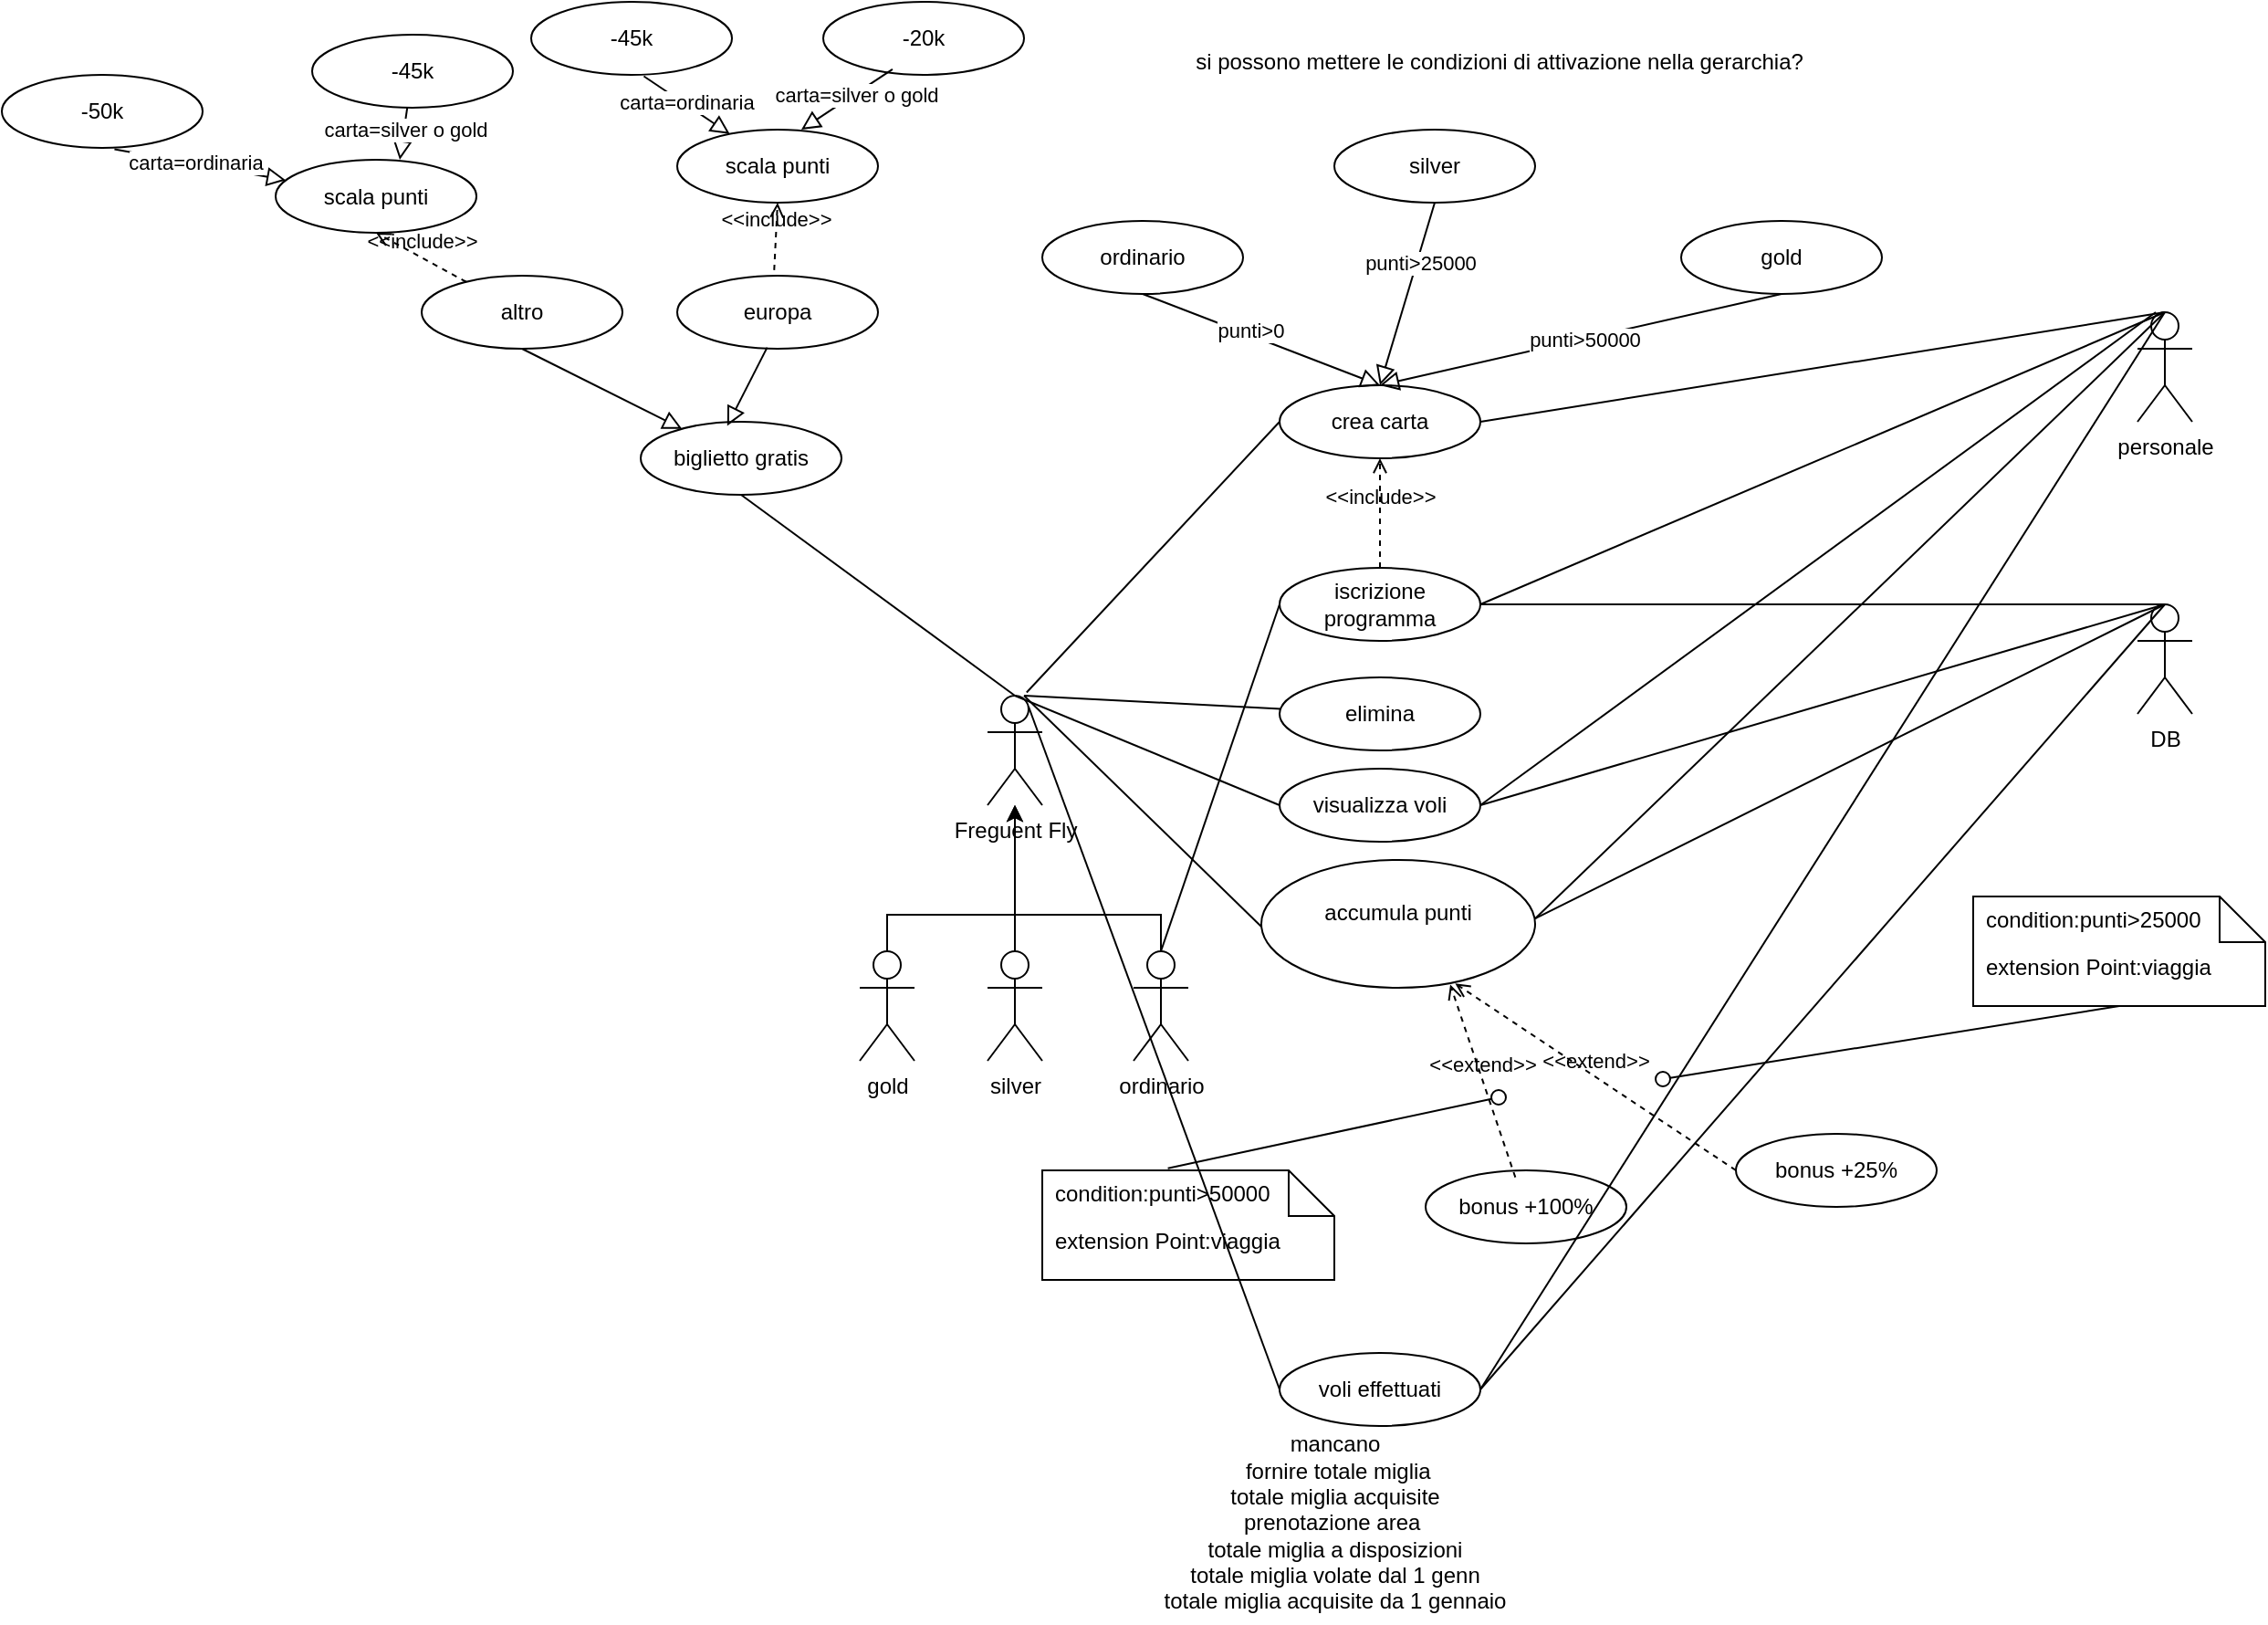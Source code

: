 <mxfile version="25.0.1" pages="2">
  <diagram id="gjxFihBUtJ-vOZ_F5De4" name="Pagina-1">
    <mxGraphModel dx="2796" dy="973" grid="1" gridSize="10" guides="1" tooltips="1" connect="1" arrows="1" fold="1" page="1" pageScale="1" pageWidth="827" pageHeight="1169" math="0" shadow="0">
      <root>
        <mxCell id="0" />
        <mxCell id="1" parent="0" />
        <mxCell id="qlaNP4QB0QQA5OWCbkRz-1" value="personale" style="shape=umlActor;verticalLabelPosition=bottom;verticalAlign=top;html=1;" vertex="1" parent="1">
          <mxGeometry x="680" y="170" width="30" height="60" as="geometry" />
        </mxCell>
        <mxCell id="qlaNP4QB0QQA5OWCbkRz-6" value="Freguent Fly" style="shape=umlActor;verticalLabelPosition=bottom;verticalAlign=top;html=1;" vertex="1" parent="1">
          <mxGeometry x="50" y="380" width="30" height="60" as="geometry" />
        </mxCell>
        <mxCell id="qlaNP4QB0QQA5OWCbkRz-7" value="DB" style="shape=umlActor;verticalLabelPosition=bottom;verticalAlign=top;html=1;" vertex="1" parent="1">
          <mxGeometry x="680" y="330" width="30" height="60" as="geometry" />
        </mxCell>
        <mxCell id="qlaNP4QB0QQA5OWCbkRz-9" value="gold" style="shape=umlActor;verticalLabelPosition=bottom;verticalAlign=top;html=1;" vertex="1" parent="1">
          <mxGeometry x="-20" y="520" width="30" height="60" as="geometry" />
        </mxCell>
        <mxCell id="qlaNP4QB0QQA5OWCbkRz-13" style="edgeStyle=orthogonalEdgeStyle;rounded=0;orthogonalLoop=1;jettySize=auto;html=1;exitX=0.5;exitY=0;exitDx=0;exitDy=0;exitPerimeter=0;" edge="1" parent="1" source="qlaNP4QB0QQA5OWCbkRz-10" target="qlaNP4QB0QQA5OWCbkRz-6">
          <mxGeometry relative="1" as="geometry">
            <Array as="points">
              <mxPoint x="65" y="500" />
              <mxPoint x="65" y="500" />
            </Array>
          </mxGeometry>
        </mxCell>
        <mxCell id="qlaNP4QB0QQA5OWCbkRz-10" value="silver" style="shape=umlActor;verticalLabelPosition=bottom;verticalAlign=top;html=1;" vertex="1" parent="1">
          <mxGeometry x="50" y="520" width="30" height="60" as="geometry" />
        </mxCell>
        <mxCell id="qlaNP4QB0QQA5OWCbkRz-14" style="edgeStyle=orthogonalEdgeStyle;rounded=0;orthogonalLoop=1;jettySize=auto;html=1;exitX=0.5;exitY=0;exitDx=0;exitDy=0;exitPerimeter=0;" edge="1" parent="1" source="qlaNP4QB0QQA5OWCbkRz-11" target="qlaNP4QB0QQA5OWCbkRz-6">
          <mxGeometry relative="1" as="geometry">
            <Array as="points">
              <mxPoint x="145" y="500" />
              <mxPoint x="65" y="500" />
            </Array>
          </mxGeometry>
        </mxCell>
        <mxCell id="qlaNP4QB0QQA5OWCbkRz-11" value="ordinario" style="shape=umlActor;verticalLabelPosition=bottom;verticalAlign=top;html=1;" vertex="1" parent="1">
          <mxGeometry x="130" y="520" width="30" height="60" as="geometry" />
        </mxCell>
        <mxCell id="qlaNP4QB0QQA5OWCbkRz-15" value="iscrizione programma" style="ellipse;html=1;whiteSpace=wrap;" vertex="1" parent="1">
          <mxGeometry x="210" y="310" width="110" height="40" as="geometry" />
        </mxCell>
        <mxCell id="qlaNP4QB0QQA5OWCbkRz-17" style="edgeStyle=orthogonalEdgeStyle;rounded=0;orthogonalLoop=1;jettySize=auto;html=1;exitX=0.5;exitY=0;exitDx=0;exitDy=0;exitPerimeter=0;" edge="1" parent="1" source="qlaNP4QB0QQA5OWCbkRz-9">
          <mxGeometry relative="1" as="geometry">
            <mxPoint x="65" y="440" as="targetPoint" />
            <Array as="points">
              <mxPoint x="-5" y="500" />
              <mxPoint x="65" y="500" />
            </Array>
          </mxGeometry>
        </mxCell>
        <mxCell id="qlaNP4QB0QQA5OWCbkRz-19" value="" style="endArrow=none;html=1;endSize=12;startArrow=none;startSize=14;startFill=0;align=center;verticalAlign=bottom;endFill=0;rounded=0;exitX=0.5;exitY=0;exitDx=0;exitDy=0;exitPerimeter=0;entryX=0;entryY=0.5;entryDx=0;entryDy=0;" edge="1" parent="1" source="qlaNP4QB0QQA5OWCbkRz-11" target="qlaNP4QB0QQA5OWCbkRz-15">
          <mxGeometry y="3" relative="1" as="geometry">
            <mxPoint x="250" y="520" as="sourcePoint" />
            <mxPoint x="410" y="520" as="targetPoint" />
          </mxGeometry>
        </mxCell>
        <mxCell id="qlaNP4QB0QQA5OWCbkRz-20" value="crea carta" style="ellipse;html=1;whiteSpace=wrap;" vertex="1" parent="1">
          <mxGeometry x="210" y="210" width="110" height="40" as="geometry" />
        </mxCell>
        <mxCell id="qlaNP4QB0QQA5OWCbkRz-22" value="&amp;lt;&amp;lt;include&amp;gt;&amp;gt;" style="endArrow=open;html=1;rounded=0;align=center;verticalAlign=bottom;dashed=1;endFill=0;labelBackgroundColor=none;exitX=0.5;exitY=0;exitDx=0;exitDy=0;entryX=0.5;entryY=1;entryDx=0;entryDy=0;" edge="1" parent="1" source="qlaNP4QB0QQA5OWCbkRz-15" target="qlaNP4QB0QQA5OWCbkRz-20">
          <mxGeometry relative="1" as="geometry">
            <mxPoint x="90" y="280" as="sourcePoint" />
            <mxPoint x="250" y="280" as="targetPoint" />
          </mxGeometry>
        </mxCell>
        <mxCell id="qlaNP4QB0QQA5OWCbkRz-24" value="ordinario" style="ellipse;html=1;whiteSpace=wrap;" vertex="1" parent="1">
          <mxGeometry x="80" y="120" width="110" height="40" as="geometry" />
        </mxCell>
        <mxCell id="qlaNP4QB0QQA5OWCbkRz-25" value="gold" style="ellipse;html=1;whiteSpace=wrap;" vertex="1" parent="1">
          <mxGeometry x="430" y="120" width="110" height="40" as="geometry" />
        </mxCell>
        <mxCell id="qlaNP4QB0QQA5OWCbkRz-26" value="silver" style="ellipse;html=1;whiteSpace=wrap;" vertex="1" parent="1">
          <mxGeometry x="240" y="70" width="110" height="40" as="geometry" />
        </mxCell>
        <mxCell id="qlaNP4QB0QQA5OWCbkRz-27" value="" style="endArrow=block;html=1;rounded=0;align=center;verticalAlign=bottom;endFill=0;labelBackgroundColor=none;endSize=8;exitX=0.5;exitY=1;exitDx=0;exitDy=0;entryX=0.5;entryY=0;entryDx=0;entryDy=0;" edge="1" parent="1" source="qlaNP4QB0QQA5OWCbkRz-24" target="qlaNP4QB0QQA5OWCbkRz-20">
          <mxGeometry x="0.001" relative="1" as="geometry">
            <mxPoint x="80" y="210" as="sourcePoint" />
            <mxPoint x="240" y="210" as="targetPoint" />
            <mxPoint as="offset" />
          </mxGeometry>
        </mxCell>
        <mxCell id="qlaNP4QB0QQA5OWCbkRz-33" value="punti&amp;gt;0" style="edgeLabel;html=1;align=center;verticalAlign=middle;resizable=0;points=[];" vertex="1" connectable="0" parent="qlaNP4QB0QQA5OWCbkRz-27">
          <mxGeometry x="-0.12" y="3" relative="1" as="geometry">
            <mxPoint as="offset" />
          </mxGeometry>
        </mxCell>
        <mxCell id="qlaNP4QB0QQA5OWCbkRz-29" value="" style="endArrow=block;html=1;rounded=0;align=center;verticalAlign=bottom;endFill=0;labelBackgroundColor=none;endSize=8;exitX=0.5;exitY=1;exitDx=0;exitDy=0;entryX=0.5;entryY=0;entryDx=0;entryDy=0;" edge="1" parent="1" source="qlaNP4QB0QQA5OWCbkRz-25" target="qlaNP4QB0QQA5OWCbkRz-20">
          <mxGeometry x="0.001" relative="1" as="geometry">
            <mxPoint x="145" y="170" as="sourcePoint" />
            <mxPoint x="275" y="220" as="targetPoint" />
            <mxPoint as="offset" />
          </mxGeometry>
        </mxCell>
        <mxCell id="qlaNP4QB0QQA5OWCbkRz-31" value="punti&amp;gt;50000" style="edgeLabel;html=1;align=center;verticalAlign=middle;resizable=0;points=[];" vertex="1" connectable="0" parent="qlaNP4QB0QQA5OWCbkRz-29">
          <mxGeometry x="-0.021" relative="1" as="geometry">
            <mxPoint as="offset" />
          </mxGeometry>
        </mxCell>
        <mxCell id="qlaNP4QB0QQA5OWCbkRz-30" value="" style="endArrow=block;html=1;rounded=0;align=center;verticalAlign=bottom;endFill=0;labelBackgroundColor=none;endSize=8;exitX=0.5;exitY=1;exitDx=0;exitDy=0;entryX=0.5;entryY=0;entryDx=0;entryDy=0;" edge="1" parent="1" source="qlaNP4QB0QQA5OWCbkRz-26" target="qlaNP4QB0QQA5OWCbkRz-20">
          <mxGeometry x="0.001" relative="1" as="geometry">
            <mxPoint x="155" y="180" as="sourcePoint" />
            <mxPoint x="285" y="230" as="targetPoint" />
            <mxPoint as="offset" />
          </mxGeometry>
        </mxCell>
        <mxCell id="qlaNP4QB0QQA5OWCbkRz-32" value="punti&amp;gt;25000" style="edgeLabel;html=1;align=center;verticalAlign=middle;resizable=0;points=[];" vertex="1" connectable="0" parent="qlaNP4QB0QQA5OWCbkRz-30">
          <mxGeometry x="-0.357" y="1" relative="1" as="geometry">
            <mxPoint as="offset" />
          </mxGeometry>
        </mxCell>
        <mxCell id="qlaNP4QB0QQA5OWCbkRz-34" value="" style="endArrow=none;html=1;endSize=12;startArrow=none;startSize=14;startFill=0;align=center;verticalAlign=bottom;endFill=0;rounded=0;exitX=0.714;exitY=-0.029;exitDx=0;exitDy=0;exitPerimeter=0;entryX=0;entryY=0.5;entryDx=0;entryDy=0;" edge="1" parent="1" source="qlaNP4QB0QQA5OWCbkRz-6" target="qlaNP4QB0QQA5OWCbkRz-20">
          <mxGeometry y="3" relative="1" as="geometry">
            <mxPoint x="155" y="530" as="sourcePoint" />
            <mxPoint x="220" y="340" as="targetPoint" />
          </mxGeometry>
        </mxCell>
        <mxCell id="qlaNP4QB0QQA5OWCbkRz-39" value="" style="endArrow=none;html=1;endSize=12;startArrow=none;startSize=14;startFill=0;align=center;verticalAlign=bottom;endFill=0;rounded=0;entryX=0;entryY=0.75;entryDx=0;entryDy=0;" edge="1" parent="1">
          <mxGeometry y="3" relative="1" as="geometry">
            <mxPoint x="70" y="380" as="sourcePoint" />
            <mxPoint x="200" y="506.458" as="targetPoint" />
          </mxGeometry>
        </mxCell>
        <mxCell id="qlaNP4QB0QQA5OWCbkRz-40" value="si possono mettere le condizioni di attivazione nella gerarchia?" style="text;html=1;align=center;verticalAlign=middle;resizable=0;points=[];autosize=1;strokeColor=none;fillColor=none;" vertex="1" parent="1">
          <mxGeometry x="150" y="18" width="360" height="30" as="geometry" />
        </mxCell>
        <mxCell id="qlaNP4QB0QQA5OWCbkRz-41" value="bonus +25%" style="ellipse;html=1;whiteSpace=wrap;" vertex="1" parent="1">
          <mxGeometry x="460" y="620" width="110" height="40" as="geometry" />
        </mxCell>
        <mxCell id="qlaNP4QB0QQA5OWCbkRz-42" value="bonus +100%" style="ellipse;html=1;whiteSpace=wrap;" vertex="1" parent="1">
          <mxGeometry x="290" y="640" width="110" height="40" as="geometry" />
        </mxCell>
        <mxCell id="qlaNP4QB0QQA5OWCbkRz-44" value="&amp;lt;&amp;lt;extend&amp;gt;&amp;gt;" style="endArrow=open;html=1;rounded=0;align=center;verticalAlign=bottom;dashed=1;endFill=0;labelBackgroundColor=none;exitX=0;exitY=0.5;exitDx=0;exitDy=0;entryX=0.708;entryY=0.966;entryDx=0;entryDy=0;entryPerimeter=0;" edge="1" parent="1" source="qlaNP4QB0QQA5OWCbkRz-41" target="qlaNP4QB0QQA5OWCbkRz-45">
          <mxGeometry relative="1" as="geometry">
            <mxPoint x="319.43" y="470" as="sourcePoint" />
            <mxPoint x="309.66" y="419.5" as="targetPoint" />
            <Array as="points" />
          </mxGeometry>
        </mxCell>
        <mxCell id="qlaNP4QB0QQA5OWCbkRz-45" value="" style="shape=ellipse;container=1;horizontal=1;horizontalStack=0;resizeParent=1;resizeParentMax=0;resizeLast=0;html=1;dashed=0;collapsible=0;" vertex="1" parent="1">
          <mxGeometry x="200" y="470" width="150" height="70" as="geometry" />
        </mxCell>
        <mxCell id="qlaNP4QB0QQA5OWCbkRz-46" value="accumula punti" style="html=1;strokeColor=none;fillColor=none;align=center;verticalAlign=middle;rotatable=0;whiteSpace=wrap;" vertex="1" parent="qlaNP4QB0QQA5OWCbkRz-45">
          <mxGeometry y="20" width="150" height="17.5" as="geometry" />
        </mxCell>
        <mxCell id="qlaNP4QB0QQA5OWCbkRz-50" value="&amp;lt;&amp;lt;extend&amp;gt;&amp;gt;" style="endArrow=open;html=1;rounded=0;align=center;verticalAlign=bottom;dashed=1;endFill=0;labelBackgroundColor=none;exitX=0.447;exitY=0.096;exitDx=0;exitDy=0;entryX=0.69;entryY=0.975;entryDx=0;entryDy=0;exitPerimeter=0;entryPerimeter=0;" edge="1" parent="1" source="qlaNP4QB0QQA5OWCbkRz-42" target="qlaNP4QB0QQA5OWCbkRz-45">
          <mxGeometry relative="1" as="geometry">
            <mxPoint x="424" y="470" as="sourcePoint" />
            <mxPoint x="350" y="430" as="targetPoint" />
            <Array as="points" />
          </mxGeometry>
        </mxCell>
        <mxCell id="qlaNP4QB0QQA5OWCbkRz-54" value="extension Point:viaggia" style="shape=note2;boundedLbl=1;whiteSpace=wrap;html=1;size=25;verticalAlign=top;align=left;spacingLeft=5;" vertex="1" parent="1">
          <mxGeometry x="590" y="490" width="160" height="60" as="geometry" />
        </mxCell>
        <mxCell id="qlaNP4QB0QQA5OWCbkRz-55" value="condition:punti&amp;gt;25000" style="resizeWidth=1;part=1;strokeColor=none;fillColor=none;align=left;spacingLeft=5;html=1;whiteSpace=wrap;" vertex="1" parent="qlaNP4QB0QQA5OWCbkRz-54">
          <mxGeometry width="160" height="25" relative="1" as="geometry" />
        </mxCell>
        <mxCell id="qlaNP4QB0QQA5OWCbkRz-57" value="" style="html=1;verticalAlign=bottom;labelBackgroundColor=none;endArrow=oval;endFill=0;endSize=8;rounded=0;exitX=0.5;exitY=1;exitDx=0;exitDy=0;exitPerimeter=0;" edge="1" parent="1" source="qlaNP4QB0QQA5OWCbkRz-54">
          <mxGeometry width="160" relative="1" as="geometry">
            <mxPoint x="440" y="370" as="sourcePoint" />
            <mxPoint x="420" y="590" as="targetPoint" />
          </mxGeometry>
        </mxCell>
        <mxCell id="qlaNP4QB0QQA5OWCbkRz-58" value="extension Point:viaggia" style="shape=note2;boundedLbl=1;whiteSpace=wrap;html=1;size=25;verticalAlign=top;align=left;spacingLeft=5;" vertex="1" parent="1">
          <mxGeometry x="80" y="640" width="160" height="60" as="geometry" />
        </mxCell>
        <mxCell id="qlaNP4QB0QQA5OWCbkRz-59" value="condition:punti&amp;gt;50000" style="resizeWidth=1;part=1;strokeColor=none;fillColor=none;align=left;spacingLeft=5;html=1;whiteSpace=wrap;" vertex="1" parent="qlaNP4QB0QQA5OWCbkRz-58">
          <mxGeometry width="160" height="25" relative="1" as="geometry" />
        </mxCell>
        <mxCell id="qlaNP4QB0QQA5OWCbkRz-60" value="" style="html=1;verticalAlign=bottom;labelBackgroundColor=none;endArrow=oval;endFill=0;endSize=8;rounded=0;exitX=0.43;exitY=-0.046;exitDx=0;exitDy=0;exitPerimeter=0;" edge="1" parent="1" source="qlaNP4QB0QQA5OWCbkRz-59">
          <mxGeometry width="160" relative="1" as="geometry">
            <mxPoint x="450" y="370" as="sourcePoint" />
            <mxPoint x="330" y="600" as="targetPoint" />
          </mxGeometry>
        </mxCell>
        <mxCell id="qlaNP4QB0QQA5OWCbkRz-61" value="biglietto gratis" style="ellipse;html=1;whiteSpace=wrap;" vertex="1" parent="1">
          <mxGeometry x="-140" y="230" width="110" height="40" as="geometry" />
        </mxCell>
        <mxCell id="qlaNP4QB0QQA5OWCbkRz-62" value="" style="endArrow=none;html=1;endSize=12;startArrow=none;startSize=14;startFill=0;align=center;verticalAlign=bottom;endFill=0;rounded=0;exitX=0.5;exitY=0;exitDx=0;exitDy=0;exitPerimeter=0;entryX=0.5;entryY=1;entryDx=0;entryDy=0;" edge="1" parent="1" source="qlaNP4QB0QQA5OWCbkRz-6" target="qlaNP4QB0QQA5OWCbkRz-61">
          <mxGeometry y="3" relative="1" as="geometry">
            <mxPoint x="81" y="388" as="sourcePoint" />
            <mxPoint x="220" y="240" as="targetPoint" />
          </mxGeometry>
        </mxCell>
        <mxCell id="qlaNP4QB0QQA5OWCbkRz-63" value="europa" style="ellipse;html=1;whiteSpace=wrap;" vertex="1" parent="1">
          <mxGeometry x="-120" y="150" width="110" height="40" as="geometry" />
        </mxCell>
        <mxCell id="qlaNP4QB0QQA5OWCbkRz-64" value="altro" style="ellipse;html=1;whiteSpace=wrap;" vertex="1" parent="1">
          <mxGeometry x="-260" y="150" width="110" height="40" as="geometry" />
        </mxCell>
        <mxCell id="qlaNP4QB0QQA5OWCbkRz-65" value="" style="endArrow=block;html=1;rounded=0;align=center;verticalAlign=bottom;endFill=0;labelBackgroundColor=none;endSize=8;exitX=0.5;exitY=1;exitDx=0;exitDy=0;" edge="1" parent="1" source="qlaNP4QB0QQA5OWCbkRz-64" target="qlaNP4QB0QQA5OWCbkRz-61">
          <mxGeometry x="0.001" relative="1" as="geometry">
            <mxPoint x="-100" y="170" as="sourcePoint" />
            <mxPoint x="30" y="220" as="targetPoint" />
            <mxPoint as="offset" />
          </mxGeometry>
        </mxCell>
        <mxCell id="qlaNP4QB0QQA5OWCbkRz-67" value="" style="endArrow=block;html=1;rounded=0;align=center;verticalAlign=bottom;endFill=0;labelBackgroundColor=none;endSize=8;exitX=0.448;exitY=0.983;exitDx=0;exitDy=0;exitPerimeter=0;entryX=0.431;entryY=0.055;entryDx=0;entryDy=0;entryPerimeter=0;" edge="1" parent="1" source="qlaNP4QB0QQA5OWCbkRz-63" target="qlaNP4QB0QQA5OWCbkRz-61">
          <mxGeometry x="0.001" relative="1" as="geometry">
            <mxPoint x="-90" y="180" as="sourcePoint" />
            <mxPoint x="-41" y="212" as="targetPoint" />
            <mxPoint as="offset" />
          </mxGeometry>
        </mxCell>
        <mxCell id="qlaNP4QB0QQA5OWCbkRz-68" value="scala punti" style="ellipse;html=1;whiteSpace=wrap;" vertex="1" parent="1">
          <mxGeometry x="-120" y="70" width="110" height="40" as="geometry" />
        </mxCell>
        <mxCell id="qlaNP4QB0QQA5OWCbkRz-69" value="&amp;lt;&amp;lt;include&amp;gt;&amp;gt;" style="html=1;verticalAlign=bottom;labelBackgroundColor=none;endArrow=open;endFill=0;dashed=1;rounded=0;exitX=0.483;exitY=-0.076;exitDx=0;exitDy=0;exitPerimeter=0;entryX=0.5;entryY=1;entryDx=0;entryDy=0;" edge="1" parent="1" source="qlaNP4QB0QQA5OWCbkRz-63" target="qlaNP4QB0QQA5OWCbkRz-68">
          <mxGeometry width="160" relative="1" as="geometry">
            <mxPoint x="-240" y="110" as="sourcePoint" />
            <mxPoint x="-80" y="110" as="targetPoint" />
          </mxGeometry>
        </mxCell>
        <mxCell id="qlaNP4QB0QQA5OWCbkRz-70" value="-20k" style="ellipse;html=1;whiteSpace=wrap;" vertex="1" parent="1">
          <mxGeometry x="-40" width="110" height="40" as="geometry" />
        </mxCell>
        <mxCell id="qlaNP4QB0QQA5OWCbkRz-71" value="-45k" style="ellipse;html=1;whiteSpace=wrap;" vertex="1" parent="1">
          <mxGeometry x="-200" width="110" height="40" as="geometry" />
        </mxCell>
        <mxCell id="qlaNP4QB0QQA5OWCbkRz-72" value="" style="endArrow=block;html=1;rounded=0;align=center;verticalAlign=bottom;endFill=0;labelBackgroundColor=none;endSize=8;exitX=0.561;exitY=1.019;exitDx=0;exitDy=0;exitPerimeter=0;" edge="1" parent="1" source="qlaNP4QB0QQA5OWCbkRz-71" target="qlaNP4QB0QQA5OWCbkRz-68">
          <mxGeometry x="0.001" relative="1" as="geometry">
            <mxPoint x="-134" y="60" as="sourcePoint" />
            <mxPoint x="-156" y="103" as="targetPoint" />
            <mxPoint as="offset" />
          </mxGeometry>
        </mxCell>
        <mxCell id="qlaNP4QB0QQA5OWCbkRz-74" value="carta=ordinaria" style="edgeLabel;html=1;align=center;verticalAlign=middle;resizable=0;points=[];" vertex="1" connectable="0" parent="qlaNP4QB0QQA5OWCbkRz-72">
          <mxGeometry x="-0.065" y="1" relative="1" as="geometry">
            <mxPoint as="offset" />
          </mxGeometry>
        </mxCell>
        <mxCell id="qlaNP4QB0QQA5OWCbkRz-73" value="" style="endArrow=block;html=1;rounded=0;align=center;verticalAlign=bottom;endFill=0;labelBackgroundColor=none;endSize=8;exitX=0.345;exitY=0.924;exitDx=0;exitDy=0;exitPerimeter=0;entryX=0.431;entryY=0.055;entryDx=0;entryDy=0;entryPerimeter=0;" edge="1" parent="1" source="qlaNP4QB0QQA5OWCbkRz-70">
          <mxGeometry x="0.001" relative="1" as="geometry">
            <mxPoint x="-30" y="27" as="sourcePoint" />
            <mxPoint x="-52" y="70" as="targetPoint" />
            <mxPoint as="offset" />
          </mxGeometry>
        </mxCell>
        <mxCell id="qlaNP4QB0QQA5OWCbkRz-75" value="carta=silver o gold" style="edgeLabel;html=1;align=center;verticalAlign=middle;resizable=0;points=[];" vertex="1" connectable="0" parent="qlaNP4QB0QQA5OWCbkRz-73">
          <mxGeometry x="-0.187" relative="1" as="geometry">
            <mxPoint as="offset" />
          </mxGeometry>
        </mxCell>
        <mxCell id="qlaNP4QB0QQA5OWCbkRz-76" value="scala punti" style="ellipse;html=1;whiteSpace=wrap;" vertex="1" parent="1">
          <mxGeometry x="-340" y="86.5" width="110" height="40" as="geometry" />
        </mxCell>
        <mxCell id="qlaNP4QB0QQA5OWCbkRz-77" value="&amp;lt;&amp;lt;include&amp;gt;&amp;gt;" style="html=1;verticalAlign=bottom;labelBackgroundColor=none;endArrow=open;endFill=0;dashed=1;rounded=0;entryX=0.5;entryY=1;entryDx=0;entryDy=0;" edge="1" parent="1" target="qlaNP4QB0QQA5OWCbkRz-76" source="qlaNP4QB0QQA5OWCbkRz-64">
          <mxGeometry width="160" relative="1" as="geometry">
            <mxPoint x="-287" y="163.5" as="sourcePoint" />
            <mxPoint x="-300" y="126.5" as="targetPoint" />
          </mxGeometry>
        </mxCell>
        <mxCell id="qlaNP4QB0QQA5OWCbkRz-78" value="-50k" style="ellipse;html=1;whiteSpace=wrap;" vertex="1" parent="1">
          <mxGeometry x="-490" y="40" width="110" height="40" as="geometry" />
        </mxCell>
        <mxCell id="qlaNP4QB0QQA5OWCbkRz-79" value="" style="endArrow=block;html=1;rounded=0;align=center;verticalAlign=bottom;endFill=0;labelBackgroundColor=none;endSize=8;exitX=0.561;exitY=1.019;exitDx=0;exitDy=0;exitPerimeter=0;" edge="1" parent="1" source="qlaNP4QB0QQA5OWCbkRz-78" target="qlaNP4QB0QQA5OWCbkRz-76">
          <mxGeometry x="0.001" relative="1" as="geometry">
            <mxPoint x="-354" y="76.5" as="sourcePoint" />
            <mxPoint x="-376" y="119.5" as="targetPoint" />
            <mxPoint as="offset" />
          </mxGeometry>
        </mxCell>
        <mxCell id="qlaNP4QB0QQA5OWCbkRz-80" value="carta=ordinaria" style="edgeLabel;html=1;align=center;verticalAlign=middle;resizable=0;points=[];" vertex="1" connectable="0" parent="qlaNP4QB0QQA5OWCbkRz-79">
          <mxGeometry x="-0.065" y="1" relative="1" as="geometry">
            <mxPoint as="offset" />
          </mxGeometry>
        </mxCell>
        <mxCell id="qlaNP4QB0QQA5OWCbkRz-81" value="" style="endArrow=block;html=1;rounded=0;align=center;verticalAlign=bottom;endFill=0;labelBackgroundColor=none;endSize=8;entryX=0.431;entryY=0.055;entryDx=0;entryDy=0;entryPerimeter=0;" edge="1" parent="1" source="qlaNP4QB0QQA5OWCbkRz-83">
          <mxGeometry x="0.001" relative="1" as="geometry">
            <mxPoint x="-222" y="53.5" as="sourcePoint" />
            <mxPoint x="-272" y="86.5" as="targetPoint" />
            <mxPoint as="offset" />
          </mxGeometry>
        </mxCell>
        <mxCell id="qlaNP4QB0QQA5OWCbkRz-82" value="carta=silver o gold" style="edgeLabel;html=1;align=center;verticalAlign=middle;resizable=0;points=[];" vertex="1" connectable="0" parent="qlaNP4QB0QQA5OWCbkRz-81">
          <mxGeometry x="-0.187" relative="1" as="geometry">
            <mxPoint as="offset" />
          </mxGeometry>
        </mxCell>
        <mxCell id="qlaNP4QB0QQA5OWCbkRz-83" value="-45k" style="ellipse;html=1;whiteSpace=wrap;" vertex="1" parent="1">
          <mxGeometry x="-320" y="18" width="110" height="40" as="geometry" />
        </mxCell>
        <mxCell id="qlaNP4QB0QQA5OWCbkRz-84" value="" style="endArrow=none;html=1;endSize=12;startArrow=none;startSize=14;startFill=0;align=center;verticalAlign=bottom;endFill=0;rounded=0;exitX=0.5;exitY=0;exitDx=0;exitDy=0;exitPerimeter=0;entryX=1;entryY=0.5;entryDx=0;entryDy=0;" edge="1" parent="1" source="qlaNP4QB0QQA5OWCbkRz-1" target="qlaNP4QB0QQA5OWCbkRz-20">
          <mxGeometry y="3" relative="1" as="geometry">
            <mxPoint x="155" y="530" as="sourcePoint" />
            <mxPoint x="220" y="340" as="targetPoint" />
          </mxGeometry>
        </mxCell>
        <mxCell id="qlaNP4QB0QQA5OWCbkRz-86" value="" style="endArrow=none;html=1;endSize=12;startArrow=none;startSize=14;startFill=0;align=center;verticalAlign=bottom;endFill=0;rounded=0;exitX=0.5;exitY=0;exitDx=0;exitDy=0;exitPerimeter=0;entryX=1;entryY=0.5;entryDx=0;entryDy=0;" edge="1" parent="1" source="qlaNP4QB0QQA5OWCbkRz-7" target="qlaNP4QB0QQA5OWCbkRz-15">
          <mxGeometry y="3" relative="1" as="geometry">
            <mxPoint x="705" y="180" as="sourcePoint" />
            <mxPoint x="330" y="240" as="targetPoint" />
          </mxGeometry>
        </mxCell>
        <mxCell id="qlaNP4QB0QQA5OWCbkRz-87" value="" style="endArrow=none;html=1;endSize=12;startArrow=none;startSize=14;startFill=0;align=center;verticalAlign=bottom;endFill=0;rounded=0;exitX=0.5;exitY=0;exitDx=0;exitDy=0;exitPerimeter=0;entryX=1;entryY=0.5;entryDx=0;entryDy=0;" edge="1" parent="1" source="qlaNP4QB0QQA5OWCbkRz-1" target="qlaNP4QB0QQA5OWCbkRz-15">
          <mxGeometry y="3" relative="1" as="geometry">
            <mxPoint x="705" y="180" as="sourcePoint" />
            <mxPoint x="330" y="240" as="targetPoint" />
          </mxGeometry>
        </mxCell>
        <mxCell id="qlaNP4QB0QQA5OWCbkRz-89" value="" style="endArrow=none;html=1;endSize=12;startArrow=none;startSize=14;startFill=0;align=center;verticalAlign=bottom;endFill=0;rounded=0;exitX=0.5;exitY=0;exitDx=0;exitDy=0;exitPerimeter=0;entryX=1;entryY=0.5;entryDx=0;entryDy=0;" edge="1" parent="1" source="qlaNP4QB0QQA5OWCbkRz-7">
          <mxGeometry y="3" relative="1" as="geometry">
            <mxPoint x="705" y="340" as="sourcePoint" />
            <mxPoint x="350" y="502.083" as="targetPoint" />
          </mxGeometry>
        </mxCell>
        <mxCell id="qlaNP4QB0QQA5OWCbkRz-90" value="" style="endArrow=none;html=1;endSize=12;startArrow=none;startSize=14;startFill=0;align=center;verticalAlign=bottom;endFill=0;rounded=0;exitX=0.5;exitY=0;exitDx=0;exitDy=0;exitPerimeter=0;entryX=1;entryY=0.5;entryDx=0;entryDy=0;" edge="1" parent="1" source="qlaNP4QB0QQA5OWCbkRz-1">
          <mxGeometry y="3" relative="1" as="geometry">
            <mxPoint x="705" y="180" as="sourcePoint" />
            <mxPoint x="350" y="502.083" as="targetPoint" />
          </mxGeometry>
        </mxCell>
        <mxCell id="qlaNP4QB0QQA5OWCbkRz-91" value="elimina" style="ellipse;html=1;whiteSpace=wrap;" vertex="1" parent="1">
          <mxGeometry x="210" y="370" width="110" height="40" as="geometry" />
        </mxCell>
        <mxCell id="qlaNP4QB0QQA5OWCbkRz-92" value="visualizza voli" style="ellipse;html=1;whiteSpace=wrap;" vertex="1" parent="1">
          <mxGeometry x="210" y="420" width="110" height="40" as="geometry" />
        </mxCell>
        <mxCell id="qlaNP4QB0QQA5OWCbkRz-93" value="" style="endArrow=none;html=1;endSize=12;startArrow=none;startSize=14;startFill=0;align=center;verticalAlign=bottom;endFill=0;rounded=0;" edge="1" parent="1" target="qlaNP4QB0QQA5OWCbkRz-91">
          <mxGeometry y="3" relative="1" as="geometry">
            <mxPoint x="70" y="380" as="sourcePoint" />
            <mxPoint x="220" y="240" as="targetPoint" />
          </mxGeometry>
        </mxCell>
        <mxCell id="qlaNP4QB0QQA5OWCbkRz-94" value="" style="endArrow=none;html=1;endSize=12;startArrow=none;startSize=14;startFill=0;align=center;verticalAlign=bottom;endFill=0;rounded=0;exitX=0.5;exitY=0;exitDx=0;exitDy=0;exitPerimeter=0;entryX=0;entryY=0.5;entryDx=0;entryDy=0;" edge="1" parent="1" source="qlaNP4QB0QQA5OWCbkRz-6" target="qlaNP4QB0QQA5OWCbkRz-92">
          <mxGeometry y="3" relative="1" as="geometry">
            <mxPoint x="91" y="398" as="sourcePoint" />
            <mxPoint x="230" y="250" as="targetPoint" />
          </mxGeometry>
        </mxCell>
        <mxCell id="qlaNP4QB0QQA5OWCbkRz-95" value="voli effettuati" style="ellipse;html=1;whiteSpace=wrap;" vertex="1" parent="1">
          <mxGeometry x="210" y="740" width="110" height="40" as="geometry" />
        </mxCell>
        <mxCell id="qlaNP4QB0QQA5OWCbkRz-96" value="" style="endArrow=none;html=1;endSize=12;startArrow=none;startSize=14;startFill=0;align=center;verticalAlign=bottom;endFill=0;rounded=0;entryX=1;entryY=0.5;entryDx=0;entryDy=0;" edge="1" parent="1" target="qlaNP4QB0QQA5OWCbkRz-92">
          <mxGeometry y="3" relative="1" as="geometry">
            <mxPoint x="690" y="170" as="sourcePoint" />
            <mxPoint x="330" y="240" as="targetPoint" />
          </mxGeometry>
        </mxCell>
        <mxCell id="qlaNP4QB0QQA5OWCbkRz-97" value="" style="endArrow=none;html=1;endSize=12;startArrow=none;startSize=14;startFill=0;align=center;verticalAlign=bottom;endFill=0;rounded=0;entryX=1;entryY=0.5;entryDx=0;entryDy=0;exitX=0.5;exitY=0;exitDx=0;exitDy=0;exitPerimeter=0;" edge="1" parent="1" source="qlaNP4QB0QQA5OWCbkRz-1" target="qlaNP4QB0QQA5OWCbkRz-95">
          <mxGeometry y="3" relative="1" as="geometry">
            <mxPoint x="700" y="180" as="sourcePoint" />
            <mxPoint x="330" y="450" as="targetPoint" />
          </mxGeometry>
        </mxCell>
        <mxCell id="qlaNP4QB0QQA5OWCbkRz-98" value="" style="endArrow=none;html=1;endSize=12;startArrow=none;startSize=14;startFill=0;align=center;verticalAlign=bottom;endFill=0;rounded=0;entryX=1;entryY=0.5;entryDx=0;entryDy=0;exitX=0.5;exitY=0;exitDx=0;exitDy=0;exitPerimeter=0;" edge="1" parent="1" source="qlaNP4QB0QQA5OWCbkRz-7" target="qlaNP4QB0QQA5OWCbkRz-95">
          <mxGeometry y="3" relative="1" as="geometry">
            <mxPoint x="710" y="190" as="sourcePoint" />
            <mxPoint x="340" y="460" as="targetPoint" />
          </mxGeometry>
        </mxCell>
        <mxCell id="qlaNP4QB0QQA5OWCbkRz-99" value="" style="endArrow=none;html=1;endSize=12;startArrow=none;startSize=14;startFill=0;align=center;verticalAlign=bottom;endFill=0;rounded=0;entryX=1;entryY=0.5;entryDx=0;entryDy=0;exitX=0.5;exitY=0;exitDx=0;exitDy=0;exitPerimeter=0;" edge="1" parent="1" source="qlaNP4QB0QQA5OWCbkRz-7" target="qlaNP4QB0QQA5OWCbkRz-92">
          <mxGeometry y="3" relative="1" as="geometry">
            <mxPoint x="720" y="200" as="sourcePoint" />
            <mxPoint x="350" y="470" as="targetPoint" />
          </mxGeometry>
        </mxCell>
        <mxCell id="qlaNP4QB0QQA5OWCbkRz-104" value="" style="endArrow=none;html=1;endSize=12;startArrow=none;startSize=14;startFill=0;align=center;verticalAlign=bottom;endFill=0;rounded=0;entryX=0;entryY=0.5;entryDx=0;entryDy=0;exitX=0.75;exitY=0.1;exitDx=0;exitDy=0;exitPerimeter=0;" edge="1" parent="1" source="qlaNP4QB0QQA5OWCbkRz-6" target="qlaNP4QB0QQA5OWCbkRz-95">
          <mxGeometry y="3" relative="1" as="geometry">
            <mxPoint x="80" y="390" as="sourcePoint" />
            <mxPoint x="210" y="516.458" as="targetPoint" />
          </mxGeometry>
        </mxCell>
        <mxCell id="qlaNP4QB0QQA5OWCbkRz-105" value="mancano&lt;div&gt;&amp;nbsp;fornire totale miglia&lt;/div&gt;&lt;div&gt;totale miglia acquisite&lt;/div&gt;&lt;div&gt;prenotazione area&amp;nbsp;&lt;/div&gt;&lt;div&gt;totale miglia a disposizioni&lt;/div&gt;&lt;div&gt;totale miglia volate dal 1 genn&lt;/div&gt;&lt;div&gt;totale miglia acquisite da 1 gennaio&lt;/div&gt;" style="text;html=1;align=center;verticalAlign=middle;resizable=0;points=[];autosize=1;strokeColor=none;fillColor=none;" vertex="1" parent="1">
          <mxGeometry x="135" y="778" width="210" height="110" as="geometry" />
        </mxCell>
      </root>
    </mxGraphModel>
  </diagram>
  <diagram id="cYsRbeIN8uleiui3Vh1q" name="Pagina-2">
    <mxGraphModel dx="1674" dy="827" grid="1" gridSize="10" guides="1" tooltips="1" connect="1" arrows="1" fold="1" page="1" pageScale="1" pageWidth="827" pageHeight="1169" math="0" shadow="0">
      <root>
        <mxCell id="0" />
        <mxCell id="1" parent="0" />
      </root>
    </mxGraphModel>
  </diagram>
</mxfile>
